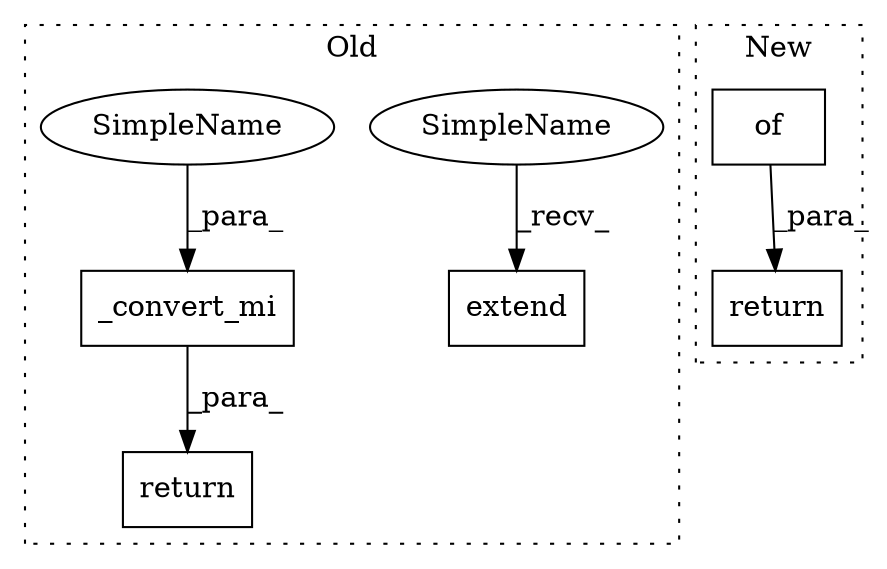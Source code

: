 digraph G {
subgraph cluster0 {
1 [label="_convert_mi" a="32" s="3425,3457" l="12,1" shape="box"];
4 [label="return" a="41" s="3418" l="7" shape="box"];
5 [label="extend" a="32" s="3354,3405" l="7,1" shape="box"];
6 [label="SimpleName" a="42" s="3343" l="10" shape="ellipse"];
7 [label="SimpleName" a="42" s="3437" l="10" shape="ellipse"];
label = "Old";
style="dotted";
}
subgraph cluster1 {
2 [label="of" a="32" s="3999,4018" l="3,1" shape="box"];
3 [label="return" a="41" s="3988" l="7" shape="box"];
label = "New";
style="dotted";
}
1 -> 4 [label="_para_"];
2 -> 3 [label="_para_"];
6 -> 5 [label="_recv_"];
7 -> 1 [label="_para_"];
}